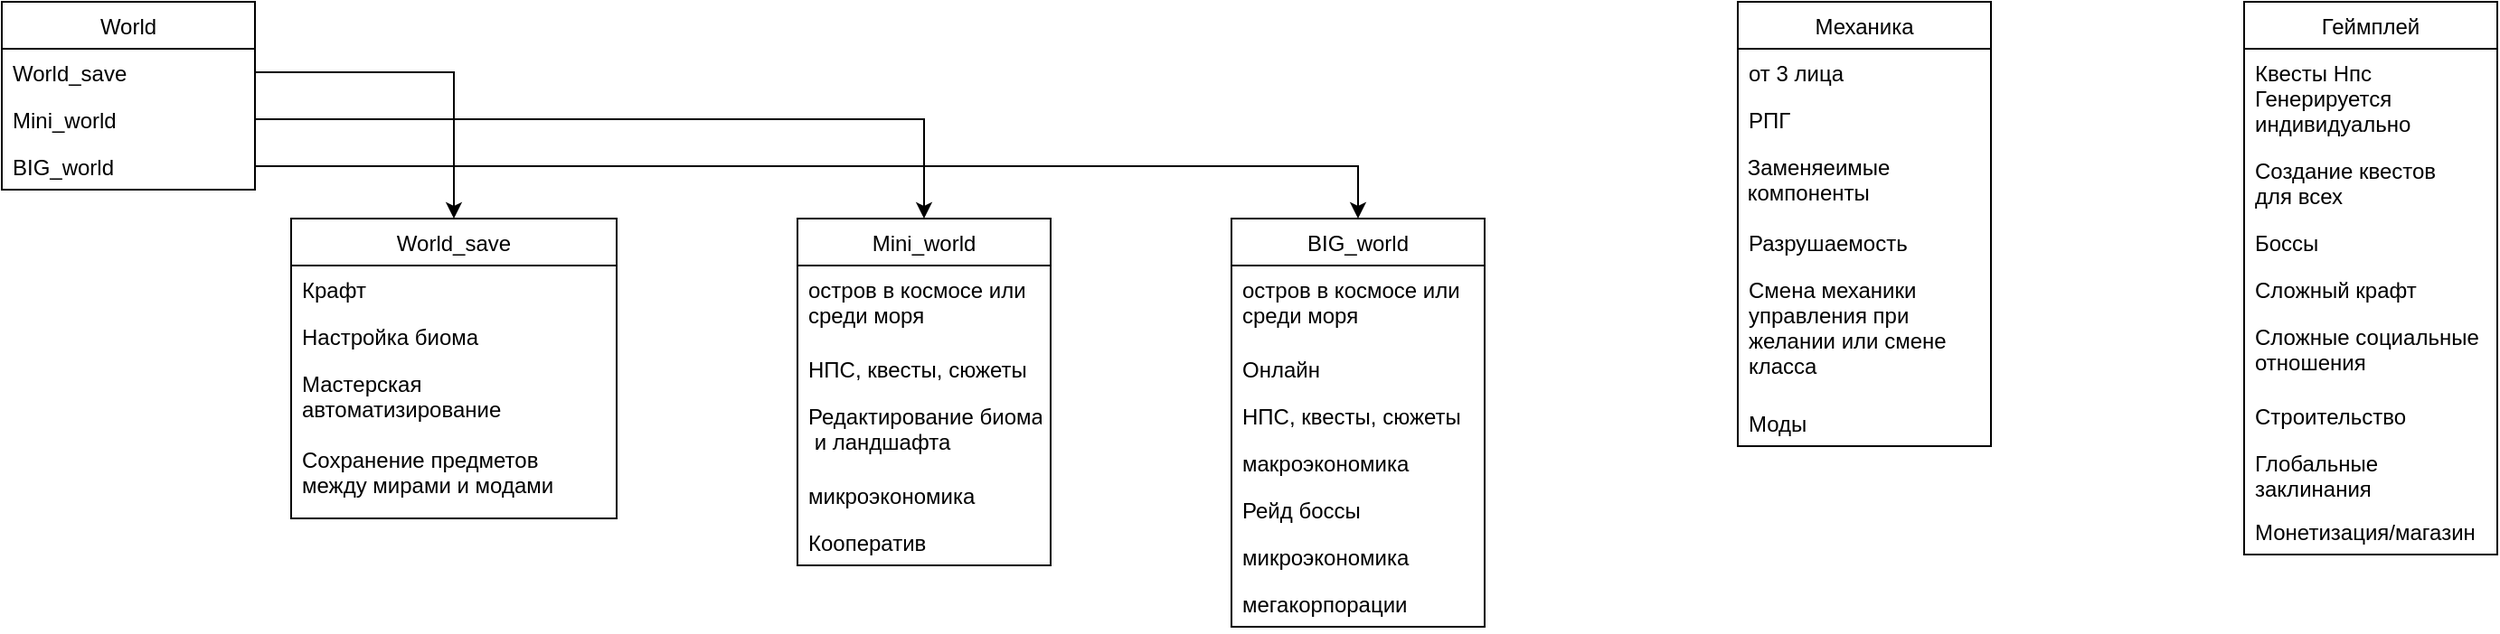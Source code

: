<mxfile version="14.5.1" type="device"><diagram name="Page-1" id="5f0bae14-7c28-e335-631c-24af17079c00"><mxGraphModel dx="632" dy="634" grid="1" gridSize="10" guides="1" tooltips="1" connect="1" arrows="1" fold="1" page="1" pageScale="1" pageWidth="1100" pageHeight="850" background="#ffffff" math="0" shadow="0"><root><mxCell id="0"/><mxCell id="1" parent="0"/><mxCell id="EJQcfOFC2n6bv6cq4H3Y-2" value="World" style="swimlane;fontStyle=0;childLayout=stackLayout;horizontal=1;startSize=26;fillColor=none;horizontalStack=0;resizeParent=1;resizeParentMax=0;resizeLast=0;collapsible=1;marginBottom=0;" vertex="1" parent="1"><mxGeometry x="10" y="10" width="140" height="104" as="geometry"/></mxCell><mxCell id="EJQcfOFC2n6bv6cq4H3Y-3" value="World_save" style="text;strokeColor=none;fillColor=none;align=left;verticalAlign=top;spacingLeft=4;spacingRight=4;overflow=hidden;rotatable=0;points=[[0,0.5],[1,0.5]];portConstraint=eastwest;" vertex="1" parent="EJQcfOFC2n6bv6cq4H3Y-2"><mxGeometry y="26" width="140" height="26" as="geometry"/></mxCell><mxCell id="EJQcfOFC2n6bv6cq4H3Y-4" value="Mini_world" style="text;strokeColor=none;fillColor=none;align=left;verticalAlign=top;spacingLeft=4;spacingRight=4;overflow=hidden;rotatable=0;points=[[0,0.5],[1,0.5]];portConstraint=eastwest;" vertex="1" parent="EJQcfOFC2n6bv6cq4H3Y-2"><mxGeometry y="52" width="140" height="26" as="geometry"/></mxCell><mxCell id="EJQcfOFC2n6bv6cq4H3Y-5" value="BIG_world&#10;" style="text;strokeColor=none;fillColor=none;align=left;verticalAlign=top;spacingLeft=4;spacingRight=4;overflow=hidden;rotatable=0;points=[[0,0.5],[1,0.5]];portConstraint=eastwest;" vertex="1" parent="EJQcfOFC2n6bv6cq4H3Y-2"><mxGeometry y="78" width="140" height="26" as="geometry"/></mxCell><mxCell id="EJQcfOFC2n6bv6cq4H3Y-6" value="World_save" style="swimlane;fontStyle=0;childLayout=stackLayout;horizontal=1;startSize=26;fillColor=none;horizontalStack=0;resizeParent=1;resizeParentMax=0;resizeLast=0;collapsible=1;marginBottom=0;" vertex="1" parent="1"><mxGeometry x="170" y="130" width="180" height="166" as="geometry"/></mxCell><mxCell id="EJQcfOFC2n6bv6cq4H3Y-7" value="Крафт&#10;" style="text;strokeColor=none;fillColor=none;align=left;verticalAlign=top;spacingLeft=4;spacingRight=4;overflow=hidden;rotatable=0;points=[[0,0.5],[1,0.5]];portConstraint=eastwest;" vertex="1" parent="EJQcfOFC2n6bv6cq4H3Y-6"><mxGeometry y="26" width="180" height="26" as="geometry"/></mxCell><mxCell id="EJQcfOFC2n6bv6cq4H3Y-8" value="Настройка биома" style="text;strokeColor=none;fillColor=none;align=left;verticalAlign=top;spacingLeft=4;spacingRight=4;overflow=hidden;rotatable=0;points=[[0,0.5],[1,0.5]];portConstraint=eastwest;" vertex="1" parent="EJQcfOFC2n6bv6cq4H3Y-6"><mxGeometry y="52" width="180" height="26" as="geometry"/></mxCell><mxCell id="EJQcfOFC2n6bv6cq4H3Y-9" value="Мастерская &#10;автоматизирование" style="text;strokeColor=none;fillColor=none;align=left;verticalAlign=top;spacingLeft=4;spacingRight=4;overflow=hidden;rotatable=0;points=[[0,0.5],[1,0.5]];portConstraint=eastwest;" vertex="1" parent="EJQcfOFC2n6bv6cq4H3Y-6"><mxGeometry y="78" width="180" height="42" as="geometry"/></mxCell><mxCell id="EJQcfOFC2n6bv6cq4H3Y-17" value="Сохранение предметов&#10;между мирами и модами" style="text;strokeColor=none;fillColor=none;align=left;verticalAlign=top;spacingLeft=4;spacingRight=4;overflow=hidden;rotatable=0;points=[[0,0.5],[1,0.5]];portConstraint=eastwest;" vertex="1" parent="EJQcfOFC2n6bv6cq4H3Y-6"><mxGeometry y="120" width="180" height="46" as="geometry"/></mxCell><mxCell id="EJQcfOFC2n6bv6cq4H3Y-15" style="edgeStyle=orthogonalEdgeStyle;rounded=0;orthogonalLoop=1;jettySize=auto;html=1;exitX=1;exitY=0.5;exitDx=0;exitDy=0;entryX=0.5;entryY=0;entryDx=0;entryDy=0;" edge="1" parent="1" source="EJQcfOFC2n6bv6cq4H3Y-3" target="EJQcfOFC2n6bv6cq4H3Y-6"><mxGeometry relative="1" as="geometry"/></mxCell><mxCell id="EJQcfOFC2n6bv6cq4H3Y-18" value="Mini_world" style="swimlane;fontStyle=0;childLayout=stackLayout;horizontal=1;startSize=26;fillColor=none;horizontalStack=0;resizeParent=1;resizeParentMax=0;resizeLast=0;collapsible=1;marginBottom=0;" vertex="1" parent="1"><mxGeometry x="450" y="130" width="140" height="192" as="geometry"/></mxCell><mxCell id="EJQcfOFC2n6bv6cq4H3Y-19" value="остров в космосе или &#10;среди моря" style="text;strokeColor=none;fillColor=none;align=left;verticalAlign=top;spacingLeft=4;spacingRight=4;overflow=hidden;rotatable=0;points=[[0,0.5],[1,0.5]];portConstraint=eastwest;" vertex="1" parent="EJQcfOFC2n6bv6cq4H3Y-18"><mxGeometry y="26" width="140" height="44" as="geometry"/></mxCell><mxCell id="EJQcfOFC2n6bv6cq4H3Y-20" value="НПС, квесты, сюжеты&#10;" style="text;strokeColor=none;fillColor=none;align=left;verticalAlign=top;spacingLeft=4;spacingRight=4;overflow=hidden;rotatable=0;points=[[0,0.5],[1,0.5]];portConstraint=eastwest;" vertex="1" parent="EJQcfOFC2n6bv6cq4H3Y-18"><mxGeometry y="70" width="140" height="26" as="geometry"/></mxCell><mxCell id="EJQcfOFC2n6bv6cq4H3Y-21" value="Редактирование биома&#10; и ландшафта" style="text;strokeColor=none;fillColor=none;align=left;verticalAlign=top;spacingLeft=4;spacingRight=4;overflow=hidden;rotatable=0;points=[[0,0.5],[1,0.5]];portConstraint=eastwest;" vertex="1" parent="EJQcfOFC2n6bv6cq4H3Y-18"><mxGeometry y="96" width="140" height="44" as="geometry"/></mxCell><mxCell id="EJQcfOFC2n6bv6cq4H3Y-32" value="микроэкономика" style="text;strokeColor=none;fillColor=none;align=left;verticalAlign=top;spacingLeft=4;spacingRight=4;overflow=hidden;rotatable=0;points=[[0,0.5],[1,0.5]];portConstraint=eastwest;" vertex="1" parent="EJQcfOFC2n6bv6cq4H3Y-18"><mxGeometry y="140" width="140" height="26" as="geometry"/></mxCell><mxCell id="EJQcfOFC2n6bv6cq4H3Y-23" value="Кооператив" style="text;strokeColor=none;fillColor=none;align=left;verticalAlign=top;spacingLeft=4;spacingRight=4;overflow=hidden;rotatable=0;points=[[0,0.5],[1,0.5]];portConstraint=eastwest;" vertex="1" parent="EJQcfOFC2n6bv6cq4H3Y-18"><mxGeometry y="166" width="140" height="26" as="geometry"/></mxCell><mxCell id="EJQcfOFC2n6bv6cq4H3Y-22" style="edgeStyle=orthogonalEdgeStyle;rounded=0;orthogonalLoop=1;jettySize=auto;html=1;exitX=1;exitY=0.5;exitDx=0;exitDy=0;entryX=0.5;entryY=0;entryDx=0;entryDy=0;" edge="1" parent="1" source="EJQcfOFC2n6bv6cq4H3Y-4" target="EJQcfOFC2n6bv6cq4H3Y-18"><mxGeometry relative="1" as="geometry"><Array as="points"><mxPoint x="520" y="75"/></Array></mxGeometry></mxCell><mxCell id="EJQcfOFC2n6bv6cq4H3Y-25" value="BIG_world" style="swimlane;fontStyle=0;childLayout=stackLayout;horizontal=1;startSize=26;fillColor=none;horizontalStack=0;resizeParent=1;resizeParentMax=0;resizeLast=0;collapsible=1;marginBottom=0;" vertex="1" parent="1"><mxGeometry x="690" y="130" width="140" height="226" as="geometry"/></mxCell><mxCell id="EJQcfOFC2n6bv6cq4H3Y-30" value="остров в космосе или &#10;среди моря" style="text;strokeColor=none;fillColor=none;align=left;verticalAlign=top;spacingLeft=4;spacingRight=4;overflow=hidden;rotatable=0;points=[[0,0.5],[1,0.5]];portConstraint=eastwest;" vertex="1" parent="EJQcfOFC2n6bv6cq4H3Y-25"><mxGeometry y="26" width="140" height="44" as="geometry"/></mxCell><mxCell id="EJQcfOFC2n6bv6cq4H3Y-26" value="Онлайн" style="text;strokeColor=none;fillColor=none;align=left;verticalAlign=top;spacingLeft=4;spacingRight=4;overflow=hidden;rotatable=0;points=[[0,0.5],[1,0.5]];portConstraint=eastwest;" vertex="1" parent="EJQcfOFC2n6bv6cq4H3Y-25"><mxGeometry y="70" width="140" height="26" as="geometry"/></mxCell><mxCell id="EJQcfOFC2n6bv6cq4H3Y-31" value="НПС, квесты, сюжеты&#10;" style="text;strokeColor=none;fillColor=none;align=left;verticalAlign=top;spacingLeft=4;spacingRight=4;overflow=hidden;rotatable=0;points=[[0,0.5],[1,0.5]];portConstraint=eastwest;" vertex="1" parent="EJQcfOFC2n6bv6cq4H3Y-25"><mxGeometry y="96" width="140" height="26" as="geometry"/></mxCell><mxCell id="EJQcfOFC2n6bv6cq4H3Y-33" value="макроэкономика" style="text;strokeColor=none;fillColor=none;align=left;verticalAlign=top;spacingLeft=4;spacingRight=4;overflow=hidden;rotatable=0;points=[[0,0.5],[1,0.5]];portConstraint=eastwest;" vertex="1" parent="EJQcfOFC2n6bv6cq4H3Y-25"><mxGeometry y="122" width="140" height="26" as="geometry"/></mxCell><mxCell id="EJQcfOFC2n6bv6cq4H3Y-27" value="Рейд боссы" style="text;strokeColor=none;fillColor=none;align=left;verticalAlign=top;spacingLeft=4;spacingRight=4;overflow=hidden;rotatable=0;points=[[0,0.5],[1,0.5]];portConstraint=eastwest;" vertex="1" parent="EJQcfOFC2n6bv6cq4H3Y-25"><mxGeometry y="148" width="140" height="26" as="geometry"/></mxCell><mxCell id="EJQcfOFC2n6bv6cq4H3Y-24" value="микроэкономика" style="text;strokeColor=none;fillColor=none;align=left;verticalAlign=top;spacingLeft=4;spacingRight=4;overflow=hidden;rotatable=0;points=[[0,0.5],[1,0.5]];portConstraint=eastwest;" vertex="1" parent="EJQcfOFC2n6bv6cq4H3Y-25"><mxGeometry y="174" width="140" height="26" as="geometry"/></mxCell><mxCell id="EJQcfOFC2n6bv6cq4H3Y-28" value="мегакорпорации" style="text;strokeColor=none;fillColor=none;align=left;verticalAlign=top;spacingLeft=4;spacingRight=4;overflow=hidden;rotatable=0;points=[[0,0.5],[1,0.5]];portConstraint=eastwest;" vertex="1" parent="EJQcfOFC2n6bv6cq4H3Y-25"><mxGeometry y="200" width="140" height="26" as="geometry"/></mxCell><mxCell id="EJQcfOFC2n6bv6cq4H3Y-29" style="edgeStyle=orthogonalEdgeStyle;rounded=0;orthogonalLoop=1;jettySize=auto;html=1;exitX=1;exitY=0.5;exitDx=0;exitDy=0;entryX=0.5;entryY=0;entryDx=0;entryDy=0;" edge="1" parent="1" source="EJQcfOFC2n6bv6cq4H3Y-5" target="EJQcfOFC2n6bv6cq4H3Y-25"><mxGeometry relative="1" as="geometry"/></mxCell><mxCell id="EJQcfOFC2n6bv6cq4H3Y-34" value="Механика" style="swimlane;fontStyle=0;childLayout=stackLayout;horizontal=1;startSize=26;fillColor=none;horizontalStack=0;resizeParent=1;resizeParentMax=0;resizeLast=0;collapsible=1;marginBottom=0;" vertex="1" parent="1"><mxGeometry x="970" y="10" width="140" height="246" as="geometry"/></mxCell><mxCell id="EJQcfOFC2n6bv6cq4H3Y-35" value="от 3 лица" style="text;strokeColor=none;fillColor=none;align=left;verticalAlign=top;spacingLeft=4;spacingRight=4;overflow=hidden;rotatable=0;points=[[0,0.5],[1,0.5]];portConstraint=eastwest;" vertex="1" parent="EJQcfOFC2n6bv6cq4H3Y-34"><mxGeometry y="26" width="140" height="26" as="geometry"/></mxCell><mxCell id="EJQcfOFC2n6bv6cq4H3Y-36" value="РПГ" style="text;strokeColor=none;fillColor=none;align=left;verticalAlign=top;spacingLeft=4;spacingRight=4;overflow=hidden;rotatable=0;points=[[0,0.5],[1,0.5]];portConstraint=eastwest;" vertex="1" parent="EJQcfOFC2n6bv6cq4H3Y-34"><mxGeometry y="52" width="140" height="26" as="geometry"/></mxCell><mxCell id="EJQcfOFC2n6bv6cq4H3Y-38" value="&lt;font face=&quot;helvetica&quot;&gt;&amp;nbsp;Заменяеимые&amp;nbsp; &amp;nbsp;компоненты&lt;br&gt;&lt;/font&gt;" style="text;whiteSpace=wrap;html=1;" vertex="1" parent="EJQcfOFC2n6bv6cq4H3Y-34"><mxGeometry y="78" width="140" height="42" as="geometry"/></mxCell><mxCell id="EJQcfOFC2n6bv6cq4H3Y-37" value="Разрушаемость" style="text;strokeColor=none;fillColor=none;align=left;verticalAlign=top;spacingLeft=4;spacingRight=4;overflow=hidden;rotatable=0;points=[[0,0.5],[1,0.5]];portConstraint=eastwest;" vertex="1" parent="EJQcfOFC2n6bv6cq4H3Y-34"><mxGeometry y="120" width="140" height="26" as="geometry"/></mxCell><mxCell id="EJQcfOFC2n6bv6cq4H3Y-40" value="Смена механики &#10;управления при &#10;желании или смене &#10;класса" style="text;strokeColor=none;fillColor=none;align=left;verticalAlign=top;spacingLeft=4;spacingRight=4;overflow=hidden;rotatable=0;points=[[0,0.5],[1,0.5]];portConstraint=eastwest;" vertex="1" parent="EJQcfOFC2n6bv6cq4H3Y-34"><mxGeometry y="146" width="140" height="74" as="geometry"/></mxCell><mxCell id="EJQcfOFC2n6bv6cq4H3Y-39" value="Моды" style="text;strokeColor=none;fillColor=none;align=left;verticalAlign=top;spacingLeft=4;spacingRight=4;overflow=hidden;rotatable=0;points=[[0,0.5],[1,0.5]];portConstraint=eastwest;" vertex="1" parent="EJQcfOFC2n6bv6cq4H3Y-34"><mxGeometry y="220" width="140" height="26" as="geometry"/></mxCell><mxCell id="EJQcfOFC2n6bv6cq4H3Y-41" value="Геймплей" style="swimlane;fontStyle=0;childLayout=stackLayout;horizontal=1;startSize=26;fillColor=none;horizontalStack=0;resizeParent=1;resizeParentMax=0;resizeLast=0;collapsible=1;marginBottom=0;" vertex="1" parent="1"><mxGeometry x="1250" y="10" width="140" height="306" as="geometry"/></mxCell><mxCell id="EJQcfOFC2n6bv6cq4H3Y-42" value="Квесты Нпс &#10;Генерируется &#10;индивидуально" style="text;strokeColor=none;fillColor=none;align=left;verticalAlign=top;spacingLeft=4;spacingRight=4;overflow=hidden;rotatable=0;points=[[0,0.5],[1,0.5]];portConstraint=eastwest;" vertex="1" parent="EJQcfOFC2n6bv6cq4H3Y-41"><mxGeometry y="26" width="140" height="54" as="geometry"/></mxCell><mxCell id="EJQcfOFC2n6bv6cq4H3Y-43" value="Создание квестов &#10;для всех" style="text;strokeColor=none;fillColor=none;align=left;verticalAlign=top;spacingLeft=4;spacingRight=4;overflow=hidden;rotatable=0;points=[[0,0.5],[1,0.5]];portConstraint=eastwest;" vertex="1" parent="EJQcfOFC2n6bv6cq4H3Y-41"><mxGeometry y="80" width="140" height="40" as="geometry"/></mxCell><mxCell id="EJQcfOFC2n6bv6cq4H3Y-45" value="Боссы" style="text;strokeColor=none;fillColor=none;align=left;verticalAlign=top;spacingLeft=4;spacingRight=4;overflow=hidden;rotatable=0;points=[[0,0.5],[1,0.5]];portConstraint=eastwest;" vertex="1" parent="EJQcfOFC2n6bv6cq4H3Y-41"><mxGeometry y="120" width="140" height="26" as="geometry"/></mxCell><mxCell id="EJQcfOFC2n6bv6cq4H3Y-44" value="Сложный крафт" style="text;strokeColor=none;fillColor=none;align=left;verticalAlign=top;spacingLeft=4;spacingRight=4;overflow=hidden;rotatable=0;points=[[0,0.5],[1,0.5]];portConstraint=eastwest;" vertex="1" parent="EJQcfOFC2n6bv6cq4H3Y-41"><mxGeometry y="146" width="140" height="26" as="geometry"/></mxCell><mxCell id="EJQcfOFC2n6bv6cq4H3Y-46" value="Сложные социальные &#10;отношения" style="text;strokeColor=none;fillColor=none;align=left;verticalAlign=top;spacingLeft=4;spacingRight=4;overflow=hidden;rotatable=0;points=[[0,0.5],[1,0.5]];portConstraint=eastwest;" vertex="1" parent="EJQcfOFC2n6bv6cq4H3Y-41"><mxGeometry y="172" width="140" height="44" as="geometry"/></mxCell><mxCell id="EJQcfOFC2n6bv6cq4H3Y-47" value="Строительство" style="text;strokeColor=none;fillColor=none;align=left;verticalAlign=top;spacingLeft=4;spacingRight=4;overflow=hidden;rotatable=0;points=[[0,0.5],[1,0.5]];portConstraint=eastwest;" vertex="1" parent="EJQcfOFC2n6bv6cq4H3Y-41"><mxGeometry y="216" width="140" height="26" as="geometry"/></mxCell><mxCell id="EJQcfOFC2n6bv6cq4H3Y-48" value="Глобальные &#10;заклинания" style="text;strokeColor=none;fillColor=none;align=left;verticalAlign=top;spacingLeft=4;spacingRight=4;overflow=hidden;rotatable=0;points=[[0,0.5],[1,0.5]];portConstraint=eastwest;" vertex="1" parent="EJQcfOFC2n6bv6cq4H3Y-41"><mxGeometry y="242" width="140" height="38" as="geometry"/></mxCell><mxCell id="EJQcfOFC2n6bv6cq4H3Y-49" value="Монетизация/магазин&#10;" style="text;strokeColor=none;fillColor=none;align=left;verticalAlign=top;spacingLeft=4;spacingRight=4;overflow=hidden;rotatable=0;points=[[0,0.5],[1,0.5]];portConstraint=eastwest;" vertex="1" parent="EJQcfOFC2n6bv6cq4H3Y-41"><mxGeometry y="280" width="140" height="26" as="geometry"/></mxCell></root></mxGraphModel></diagram></mxfile>